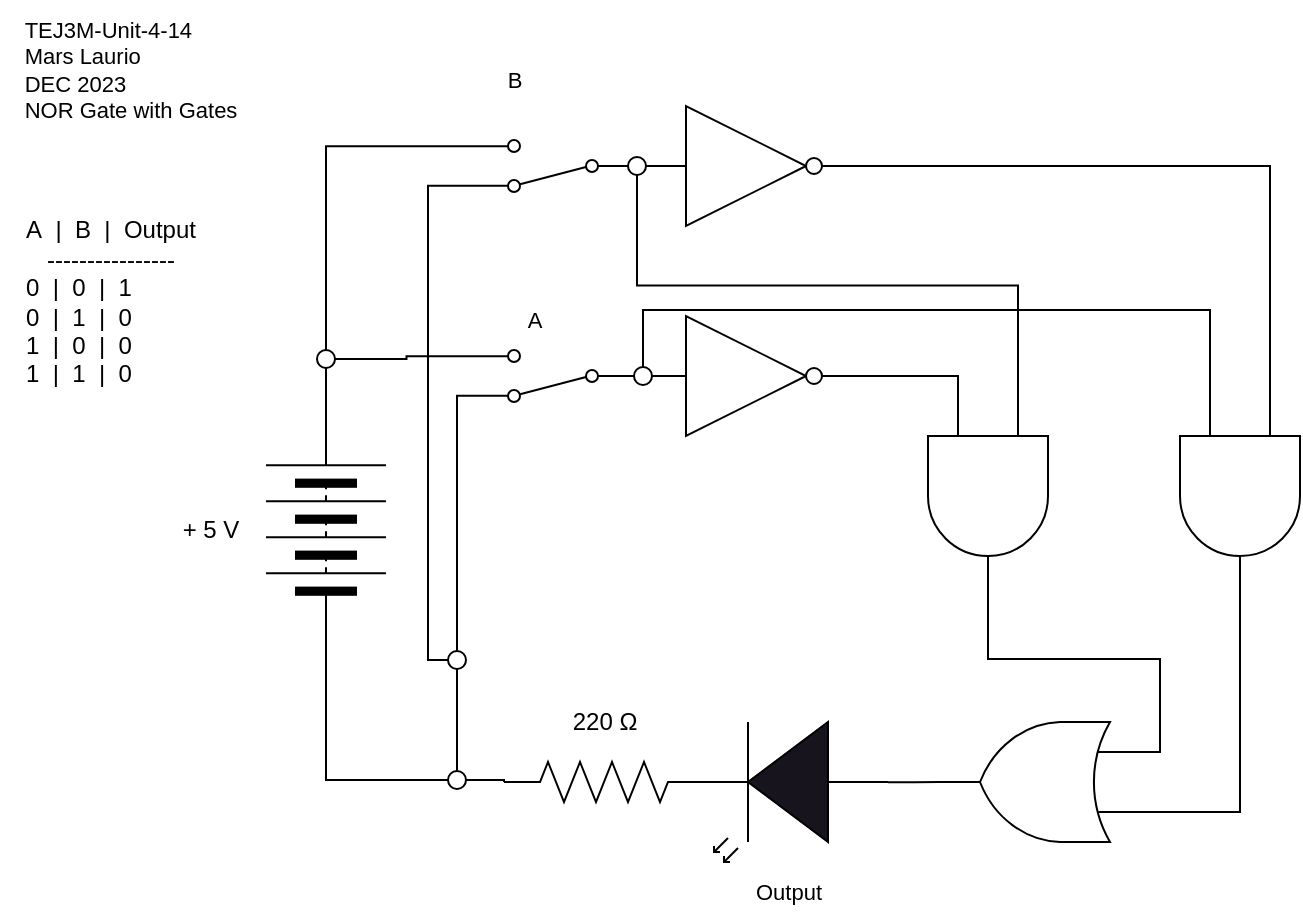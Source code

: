 <mxfile>
    <diagram id="t1QAMHBQt2Z4F_DE71VQ" name="Page-1">
        <mxGraphModel dx="348" dy="261" grid="1" gridSize="10" guides="1" tooltips="1" connect="1" arrows="1" fold="1" page="1" pageScale="1" pageWidth="827" pageHeight="1169" math="0" shadow="0">
            <root>
                <mxCell id="0"/>
                <mxCell id="1" parent="0"/>
                <mxCell id="10" value="&lt;div style=&quot;text-align: left;&quot;&gt;&lt;span style=&quot;background-color: initial;&quot;&gt;TEJ3M-Unit-4-14&lt;/span&gt;&lt;/div&gt;&lt;div style=&quot;text-align: left;&quot;&gt;&lt;span style=&quot;background-color: initial;&quot;&gt;Mars Laurio&lt;/span&gt;&lt;/div&gt;&lt;div style=&quot;text-align: left;&quot;&gt;&lt;span style=&quot;background-color: initial;&quot;&gt;DEC 2023&lt;/span&gt;&lt;/div&gt;&lt;div style=&quot;text-align: left;&quot;&gt;&lt;span style=&quot;background-color: initial;&quot;&gt;NOR Gate with Gates&lt;/span&gt;&lt;/div&gt;" style="text;html=1;align=center;verticalAlign=middle;resizable=0;points=[];autosize=1;strokeColor=none;fillColor=none;fontSize=11;fontFamily=Helvetica;fontColor=default;" parent="1" vertex="1">
                    <mxGeometry x="110" y="45" width="130" height="70" as="geometry"/>
                </mxCell>
                <mxCell id="20" value="&lt;div style=&quot;text-align: left;&quot;&gt;&lt;span style=&quot;background-color: initial;&quot;&gt;A&amp;nbsp; |&amp;nbsp; B&amp;nbsp; |&amp;nbsp; Output&lt;/span&gt;&lt;/div&gt;----------------&lt;br&gt;&lt;div style=&quot;text-align: left;&quot;&gt;&lt;span style=&quot;background-color: initial;&quot;&gt;0&amp;nbsp; |&amp;nbsp; 0&amp;nbsp; |&amp;nbsp; 1&lt;/span&gt;&lt;/div&gt;&lt;div style=&quot;text-align: left;&quot;&gt;0&amp;nbsp; |&amp;nbsp; 1&amp;nbsp; |&amp;nbsp; 0&lt;/div&gt;&lt;div style=&quot;text-align: left;&quot;&gt;1&amp;nbsp; |&amp;nbsp; 0&amp;nbsp; |&amp;nbsp; 0&lt;/div&gt;&lt;div style=&quot;text-align: left;&quot;&gt;1&amp;nbsp; |&amp;nbsp; 1&amp;nbsp; |&amp;nbsp; 0&lt;/div&gt;" style="text;html=1;align=center;verticalAlign=middle;resizable=0;points=[];autosize=1;strokeColor=none;fillColor=none;" parent="1" vertex="1">
                    <mxGeometry x="110" y="146" width="110" height="100" as="geometry"/>
                </mxCell>
                <mxCell id="107" value="+ 5 V" style="text;html=1;align=center;verticalAlign=middle;resizable=0;points=[];autosize=1;strokeColor=none;fillColor=none;" parent="1" vertex="1">
                    <mxGeometry x="190" y="295" width="50" height="30" as="geometry"/>
                </mxCell>
                <mxCell id="110" value="220&amp;nbsp;Ω" style="text;html=1;align=center;verticalAlign=middle;resizable=0;points=[];autosize=1;strokeColor=none;fillColor=none;" parent="1" vertex="1">
                    <mxGeometry x="382" y="391" width="60" height="30" as="geometry"/>
                </mxCell>
                <mxCell id="187" style="edgeStyle=orthogonalEdgeStyle;shape=connector;rounded=0;html=1;exitX=0;exitY=0.57;exitDx=0;exitDy=0;exitPerimeter=0;entryX=1;entryY=0.5;entryDx=0;entryDy=0;entryPerimeter=0;labelBackgroundColor=default;strokeColor=default;fontFamily=Helvetica;fontSize=11;fontColor=default;endArrow=none;endFill=0;" edge="1" parent="1" source="123" target="186">
                    <mxGeometry relative="1" as="geometry"/>
                </mxCell>
                <mxCell id="123" value="" style="verticalLabelPosition=bottom;shadow=0;dashed=0;align=center;html=1;verticalAlign=top;shape=mxgraph.electrical.opto_electronics.led_2;pointerEvents=1;rotation=-180;fillColor=#18141D;" parent="1" vertex="1">
                    <mxGeometry x="454" y="406" width="100" height="70" as="geometry"/>
                </mxCell>
                <mxCell id="129" style="edgeStyle=orthogonalEdgeStyle;shape=connector;rounded=0;html=1;exitX=1;exitY=0.5;exitDx=0;exitDy=0;exitPerimeter=0;entryX=1;entryY=0.57;entryDx=0;entryDy=0;entryPerimeter=0;labelBackgroundColor=default;strokeColor=default;fontFamily=Helvetica;fontSize=11;fontColor=default;endArrow=none;endFill=0;" parent="1" source="124" target="123" edge="1">
                    <mxGeometry relative="1" as="geometry"/>
                </mxCell>
                <mxCell id="124" value="" style="pointerEvents=1;verticalLabelPosition=bottom;shadow=0;dashed=0;align=center;html=1;verticalAlign=top;shape=mxgraph.electrical.resistors.resistor_2;" parent="1" vertex="1">
                    <mxGeometry x="362" y="426" width="100" height="20" as="geometry"/>
                </mxCell>
                <mxCell id="135" style="edgeStyle=orthogonalEdgeStyle;shape=connector;rounded=0;html=1;exitX=0;exitY=0.5;exitDx=0;exitDy=0;entryX=0;entryY=0.5;entryDx=0;entryDy=0;labelBackgroundColor=default;strokeColor=default;fontFamily=Helvetica;fontSize=11;fontColor=default;endArrow=none;endFill=0;" parent="1" source="125" target="133" edge="1">
                    <mxGeometry relative="1" as="geometry"/>
                </mxCell>
                <mxCell id="152" style="edgeStyle=orthogonalEdgeStyle;shape=connector;rounded=0;html=1;exitX=1;exitY=0.5;exitDx=0;exitDy=0;entryX=0.5;entryY=1;entryDx=0;entryDy=0;labelBackgroundColor=default;strokeColor=default;fontFamily=Helvetica;fontSize=11;fontColor=default;endArrow=none;endFill=0;" parent="1" source="125" target="151" edge="1">
                    <mxGeometry relative="1" as="geometry"/>
                </mxCell>
                <mxCell id="125" value="" style="pointerEvents=1;verticalLabelPosition=bottom;shadow=0;dashed=0;align=center;html=1;verticalAlign=top;shape=mxgraph.electrical.miscellaneous.batteryStack;rotation=-90;" parent="1" vertex="1">
                    <mxGeometry x="223" y="280" width="100" height="60" as="geometry"/>
                </mxCell>
                <mxCell id="136" style="edgeStyle=orthogonalEdgeStyle;shape=connector;rounded=0;html=1;exitX=1;exitY=0.5;exitDx=0;exitDy=0;entryX=0;entryY=0.5;entryDx=0;entryDy=0;entryPerimeter=0;labelBackgroundColor=default;strokeColor=default;fontFamily=Helvetica;fontSize=11;fontColor=default;endArrow=none;endFill=0;" parent="1" source="133" target="124" edge="1">
                    <mxGeometry relative="1" as="geometry"/>
                </mxCell>
                <mxCell id="156" style="edgeStyle=orthogonalEdgeStyle;shape=connector;rounded=0;html=1;exitX=0.5;exitY=0;exitDx=0;exitDy=0;entryX=0.5;entryY=1;entryDx=0;entryDy=0;labelBackgroundColor=default;strokeColor=default;fontFamily=Helvetica;fontSize=11;fontColor=default;endArrow=none;endFill=0;" parent="1" source="133" target="155" edge="1">
                    <mxGeometry relative="1" as="geometry"/>
                </mxCell>
                <mxCell id="133" value="" style="ellipse;whiteSpace=wrap;html=1;aspect=fixed;fontFamily=Helvetica;fontSize=11;" parent="1" vertex="1">
                    <mxGeometry x="334" y="430.5" width="9" height="9" as="geometry"/>
                </mxCell>
                <mxCell id="139" value="" style="shape=mxgraph.electrical.electro-mechanical.twoWaySwitch;aspect=fixed;elSwitchState=2;rotation=-180;flipV=0;" parent="1" vertex="1">
                    <mxGeometry x="349" y="220" width="75" height="26" as="geometry"/>
                </mxCell>
                <mxCell id="143" value="A" style="text;html=1;align=center;verticalAlign=middle;resizable=0;points=[];autosize=1;strokeColor=none;fillColor=none;fontSize=11;fontFamily=Helvetica;fontColor=default;" parent="1" vertex="1">
                    <mxGeometry x="362" y="190" width="30" height="30" as="geometry"/>
                </mxCell>
                <mxCell id="144" value="Output" style="text;html=1;align=center;verticalAlign=middle;resizable=0;points=[];autosize=1;strokeColor=none;fillColor=none;fontSize=11;fontFamily=Helvetica;fontColor=default;" parent="1" vertex="1">
                    <mxGeometry x="474" y="476" width="60" height="30" as="geometry"/>
                </mxCell>
                <mxCell id="158" style="edgeStyle=orthogonalEdgeStyle;shape=connector;rounded=0;html=1;exitX=1;exitY=0.12;exitDx=0;exitDy=0;entryX=0;entryY=0.5;entryDx=0;entryDy=0;labelBackgroundColor=default;strokeColor=default;fontFamily=Helvetica;fontSize=11;fontColor=default;endArrow=none;endFill=0;" parent="1" source="145" target="155" edge="1">
                    <mxGeometry relative="1" as="geometry"/>
                </mxCell>
                <mxCell id="176" style="edgeStyle=orthogonalEdgeStyle;shape=connector;rounded=0;html=1;exitX=0;exitY=0.5;exitDx=0;exitDy=0;entryX=0;entryY=0.5;entryDx=0;entryDy=0;entryPerimeter=0;labelBackgroundColor=default;strokeColor=default;fontFamily=Helvetica;fontSize=11;fontColor=default;endArrow=none;endFill=0;startArrow=none;" edge="1" parent="1" source="179" target="171">
                    <mxGeometry relative="1" as="geometry"/>
                </mxCell>
                <mxCell id="145" value="" style="shape=mxgraph.electrical.electro-mechanical.twoWaySwitch;aspect=fixed;elSwitchState=2;rotation=-180;flipV=0;" parent="1" vertex="1">
                    <mxGeometry x="349" y="115" width="75" height="26" as="geometry"/>
                </mxCell>
                <mxCell id="146" value="B" style="text;html=1;align=center;verticalAlign=middle;resizable=0;points=[];autosize=1;strokeColor=none;fillColor=none;fontSize=11;fontFamily=Helvetica;fontColor=default;" parent="1" vertex="1">
                    <mxGeometry x="352" y="70" width="30" height="30" as="geometry"/>
                </mxCell>
                <mxCell id="153" style="edgeStyle=orthogonalEdgeStyle;shape=connector;rounded=0;html=1;exitX=1;exitY=0.5;exitDx=0;exitDy=0;entryX=1;entryY=0.88;entryDx=0;entryDy=0;labelBackgroundColor=default;strokeColor=default;fontFamily=Helvetica;fontSize=11;fontColor=default;endArrow=none;endFill=0;" parent="1" source="151" target="139" edge="1">
                    <mxGeometry relative="1" as="geometry"/>
                </mxCell>
                <mxCell id="154" style="edgeStyle=orthogonalEdgeStyle;shape=connector;rounded=0;html=1;exitX=0.5;exitY=0;exitDx=0;exitDy=0;entryX=1;entryY=0.88;entryDx=0;entryDy=0;labelBackgroundColor=default;strokeColor=default;fontFamily=Helvetica;fontSize=11;fontColor=default;endArrow=none;endFill=0;" parent="1" source="151" target="145" edge="1">
                    <mxGeometry relative="1" as="geometry"/>
                </mxCell>
                <mxCell id="151" value="" style="ellipse;whiteSpace=wrap;html=1;aspect=fixed;fontFamily=Helvetica;fontSize=11;" parent="1" vertex="1">
                    <mxGeometry x="268.5" y="220" width="9" height="9" as="geometry"/>
                </mxCell>
                <mxCell id="157" style="edgeStyle=orthogonalEdgeStyle;shape=connector;rounded=0;html=1;exitX=0.5;exitY=0;exitDx=0;exitDy=0;entryX=1;entryY=0.12;entryDx=0;entryDy=0;labelBackgroundColor=default;strokeColor=default;fontFamily=Helvetica;fontSize=11;fontColor=default;endArrow=none;endFill=0;" parent="1" source="155" target="139" edge="1">
                    <mxGeometry relative="1" as="geometry"/>
                </mxCell>
                <mxCell id="155" value="" style="ellipse;whiteSpace=wrap;html=1;aspect=fixed;fontFamily=Helvetica;fontSize=11;" parent="1" vertex="1">
                    <mxGeometry x="334" y="370.5" width="9" height="9" as="geometry"/>
                </mxCell>
                <mxCell id="185" style="edgeStyle=orthogonalEdgeStyle;shape=connector;rounded=0;html=1;exitX=1;exitY=0.5;exitDx=0;exitDy=0;exitPerimeter=0;entryX=0;entryY=0.25;entryDx=0;entryDy=0;entryPerimeter=0;labelBackgroundColor=default;strokeColor=default;fontFamily=Helvetica;fontSize=11;fontColor=default;endArrow=none;endFill=0;" edge="1" parent="1" source="171" target="173">
                    <mxGeometry relative="1" as="geometry"/>
                </mxCell>
                <mxCell id="171" value="" style="verticalLabelPosition=bottom;shadow=0;dashed=0;align=center;html=1;verticalAlign=top;shape=mxgraph.electrical.logic_gates.inverter_2;fontFamily=Helvetica;fontSize=11;fontColor=default;" vertex="1" parent="1">
                    <mxGeometry x="436" y="98" width="100" height="60" as="geometry"/>
                </mxCell>
                <mxCell id="175" style="edgeStyle=orthogonalEdgeStyle;shape=connector;rounded=0;html=1;exitX=0;exitY=0.5;exitDx=0;exitDy=0;exitPerimeter=0;entryX=0;entryY=0.5;entryDx=0;entryDy=0;labelBackgroundColor=default;strokeColor=default;fontFamily=Helvetica;fontSize=11;fontColor=default;endArrow=none;endFill=0;startArrow=none;" edge="1" parent="1" source="177" target="139">
                    <mxGeometry relative="1" as="geometry"/>
                </mxCell>
                <mxCell id="183" style="edgeStyle=orthogonalEdgeStyle;shape=connector;rounded=0;html=1;exitX=1;exitY=0.5;exitDx=0;exitDy=0;exitPerimeter=0;entryX=0;entryY=0.75;entryDx=0;entryDy=0;entryPerimeter=0;labelBackgroundColor=default;strokeColor=default;fontFamily=Helvetica;fontSize=11;fontColor=default;endArrow=none;endFill=0;" edge="1" parent="1" source="172" target="174">
                    <mxGeometry relative="1" as="geometry"/>
                </mxCell>
                <mxCell id="172" value="" style="verticalLabelPosition=bottom;shadow=0;dashed=0;align=center;html=1;verticalAlign=top;shape=mxgraph.electrical.logic_gates.inverter_2;fontFamily=Helvetica;fontSize=11;fontColor=default;" vertex="1" parent="1">
                    <mxGeometry x="436" y="203" width="100" height="60" as="geometry"/>
                </mxCell>
                <mxCell id="189" style="edgeStyle=orthogonalEdgeStyle;shape=connector;rounded=0;html=1;exitX=1;exitY=0.5;exitDx=0;exitDy=0;exitPerimeter=0;entryX=0;entryY=0.25;entryDx=0;entryDy=0;entryPerimeter=0;labelBackgroundColor=default;strokeColor=default;fontFamily=Helvetica;fontSize=11;fontColor=default;endArrow=none;endFill=0;" edge="1" parent="1" source="173" target="186">
                    <mxGeometry relative="1" as="geometry"/>
                </mxCell>
                <mxCell id="173" value="" style="verticalLabelPosition=bottom;shadow=0;dashed=0;align=center;html=1;verticalAlign=top;shape=mxgraph.electrical.logic_gates.logic_gate;operation=and;fontFamily=Helvetica;fontSize=11;fontColor=default;rotation=90;" vertex="1" parent="1">
                    <mxGeometry x="680" y="263" width="100" height="60" as="geometry"/>
                </mxCell>
                <mxCell id="188" style="edgeStyle=orthogonalEdgeStyle;shape=connector;rounded=0;html=1;exitX=1;exitY=0.5;exitDx=0;exitDy=0;exitPerimeter=0;entryX=0;entryY=0.75;entryDx=0;entryDy=0;entryPerimeter=0;labelBackgroundColor=default;strokeColor=default;fontFamily=Helvetica;fontSize=11;fontColor=default;endArrow=none;endFill=0;" edge="1" parent="1" source="174" target="186">
                    <mxGeometry relative="1" as="geometry"/>
                </mxCell>
                <mxCell id="174" value="" style="verticalLabelPosition=bottom;shadow=0;dashed=0;align=center;html=1;verticalAlign=top;shape=mxgraph.electrical.logic_gates.logic_gate;operation=and;fontFamily=Helvetica;fontSize=11;fontColor=default;rotation=90;" vertex="1" parent="1">
                    <mxGeometry x="554" y="263" width="100" height="60" as="geometry"/>
                </mxCell>
                <mxCell id="178" value="" style="edgeStyle=orthogonalEdgeStyle;shape=connector;rounded=0;html=1;exitX=0;exitY=0.5;exitDx=0;exitDy=0;exitPerimeter=0;entryX=0;entryY=0.5;entryDx=0;entryDy=0;labelBackgroundColor=default;strokeColor=default;fontFamily=Helvetica;fontSize=11;fontColor=default;endArrow=none;endFill=0;" edge="1" parent="1" source="172" target="177">
                    <mxGeometry relative="1" as="geometry">
                        <mxPoint x="436" y="233" as="sourcePoint"/>
                        <mxPoint x="424" y="233.0" as="targetPoint"/>
                    </mxGeometry>
                </mxCell>
                <mxCell id="184" style="edgeStyle=orthogonalEdgeStyle;shape=connector;rounded=0;html=1;exitX=0.5;exitY=0;exitDx=0;exitDy=0;entryX=0;entryY=0.75;entryDx=0;entryDy=0;entryPerimeter=0;labelBackgroundColor=default;strokeColor=default;fontFamily=Helvetica;fontSize=11;fontColor=default;endArrow=none;endFill=0;" edge="1" parent="1" source="177" target="173">
                    <mxGeometry relative="1" as="geometry">
                        <Array as="points">
                            <mxPoint x="431" y="200"/>
                            <mxPoint x="715" y="200"/>
                        </Array>
                    </mxGeometry>
                </mxCell>
                <mxCell id="177" value="" style="ellipse;whiteSpace=wrap;html=1;aspect=fixed;fontFamily=Helvetica;fontSize=11;" vertex="1" parent="1">
                    <mxGeometry x="427" y="228.5" width="9" height="9" as="geometry"/>
                </mxCell>
                <mxCell id="180" value="" style="edgeStyle=orthogonalEdgeStyle;shape=connector;rounded=0;html=1;exitX=0;exitY=0.5;exitDx=0;exitDy=0;entryX=0;entryY=0.5;entryDx=0;entryDy=0;entryPerimeter=0;labelBackgroundColor=default;strokeColor=default;fontFamily=Helvetica;fontSize=11;fontColor=default;endArrow=none;endFill=0;" edge="1" parent="1" source="145" target="179">
                    <mxGeometry relative="1" as="geometry">
                        <mxPoint x="424" y="128" as="sourcePoint"/>
                        <mxPoint x="436" y="128" as="targetPoint"/>
                    </mxGeometry>
                </mxCell>
                <mxCell id="182" style="edgeStyle=orthogonalEdgeStyle;shape=connector;rounded=0;html=1;exitX=0.5;exitY=1;exitDx=0;exitDy=0;entryX=0;entryY=0.25;entryDx=0;entryDy=0;entryPerimeter=0;labelBackgroundColor=default;strokeColor=default;fontFamily=Helvetica;fontSize=11;fontColor=default;endArrow=none;endFill=0;" edge="1" parent="1" source="179" target="174">
                    <mxGeometry relative="1" as="geometry"/>
                </mxCell>
                <mxCell id="179" value="" style="ellipse;whiteSpace=wrap;html=1;aspect=fixed;fontFamily=Helvetica;fontSize=11;" vertex="1" parent="1">
                    <mxGeometry x="424" y="123.5" width="9" height="9" as="geometry"/>
                </mxCell>
                <mxCell id="186" value="" style="verticalLabelPosition=bottom;shadow=0;dashed=0;align=center;html=1;verticalAlign=top;shape=mxgraph.electrical.logic_gates.logic_gate;operation=or;fontFamily=Helvetica;fontSize=11;fontColor=default;rotation=-180;" vertex="1" parent="1">
                    <mxGeometry x="580" y="406" width="100" height="60" as="geometry"/>
                </mxCell>
            </root>
        </mxGraphModel>
    </diagram>
</mxfile>